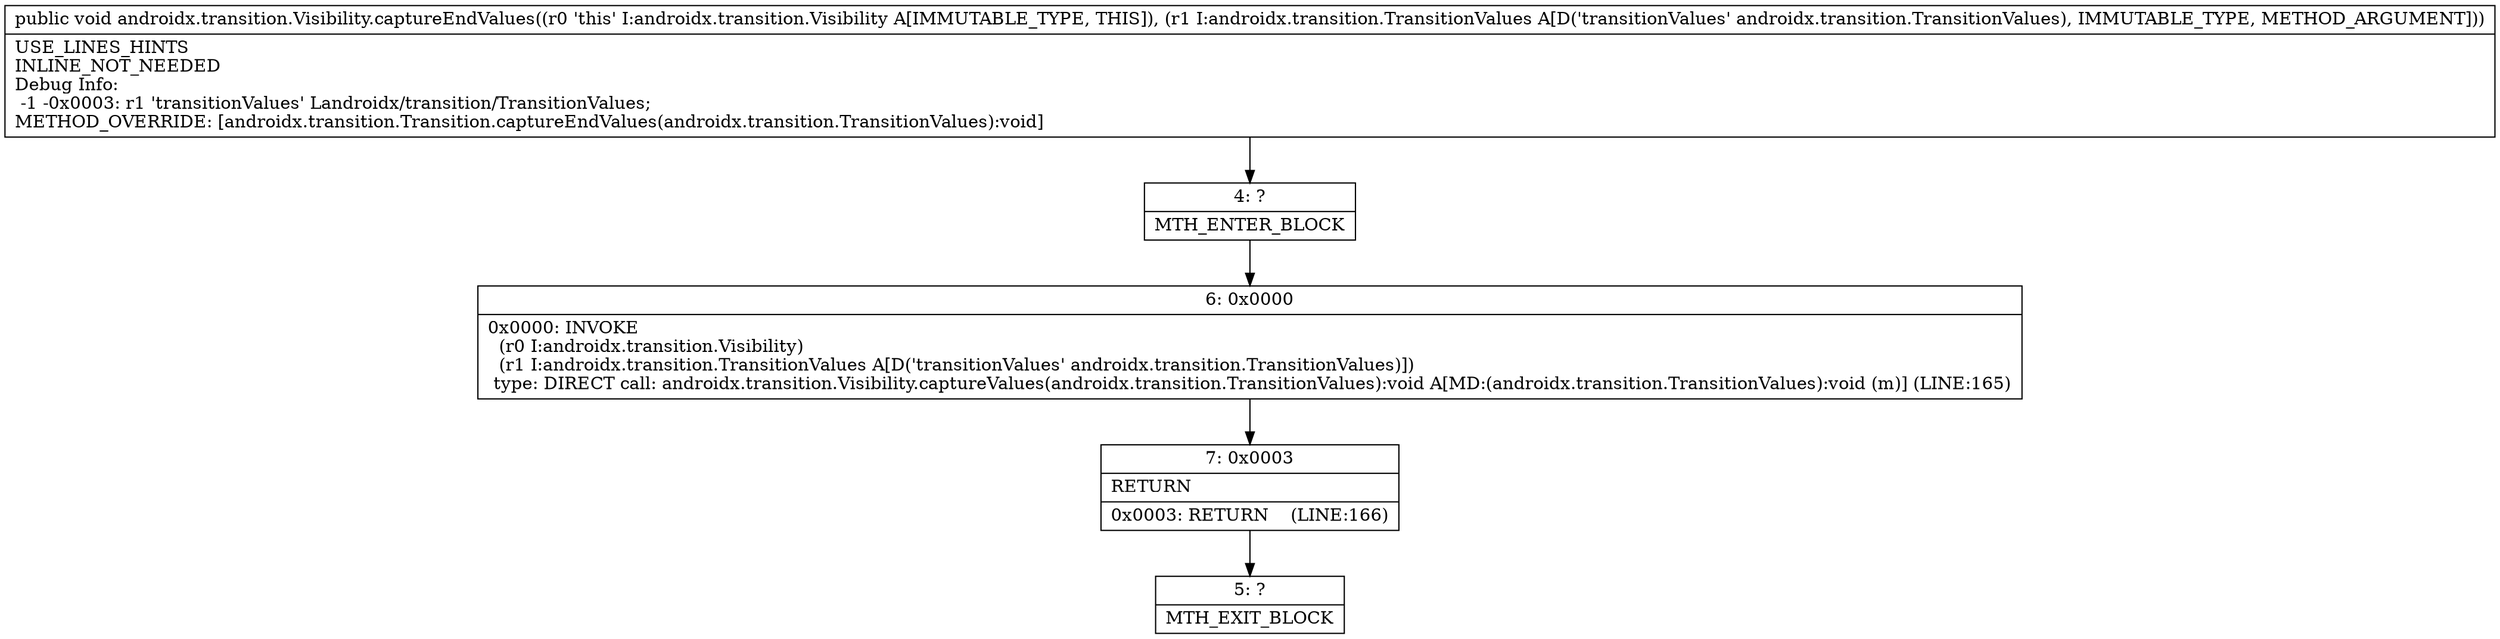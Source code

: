 digraph "CFG forandroidx.transition.Visibility.captureEndValues(Landroidx\/transition\/TransitionValues;)V" {
Node_4 [shape=record,label="{4\:\ ?|MTH_ENTER_BLOCK\l}"];
Node_6 [shape=record,label="{6\:\ 0x0000|0x0000: INVOKE  \l  (r0 I:androidx.transition.Visibility)\l  (r1 I:androidx.transition.TransitionValues A[D('transitionValues' androidx.transition.TransitionValues)])\l type: DIRECT call: androidx.transition.Visibility.captureValues(androidx.transition.TransitionValues):void A[MD:(androidx.transition.TransitionValues):void (m)] (LINE:165)\l}"];
Node_7 [shape=record,label="{7\:\ 0x0003|RETURN\l|0x0003: RETURN    (LINE:166)\l}"];
Node_5 [shape=record,label="{5\:\ ?|MTH_EXIT_BLOCK\l}"];
MethodNode[shape=record,label="{public void androidx.transition.Visibility.captureEndValues((r0 'this' I:androidx.transition.Visibility A[IMMUTABLE_TYPE, THIS]), (r1 I:androidx.transition.TransitionValues A[D('transitionValues' androidx.transition.TransitionValues), IMMUTABLE_TYPE, METHOD_ARGUMENT]))  | USE_LINES_HINTS\lINLINE_NOT_NEEDED\lDebug Info:\l  \-1 \-0x0003: r1 'transitionValues' Landroidx\/transition\/TransitionValues;\lMETHOD_OVERRIDE: [androidx.transition.Transition.captureEndValues(androidx.transition.TransitionValues):void]\l}"];
MethodNode -> Node_4;Node_4 -> Node_6;
Node_6 -> Node_7;
Node_7 -> Node_5;
}

